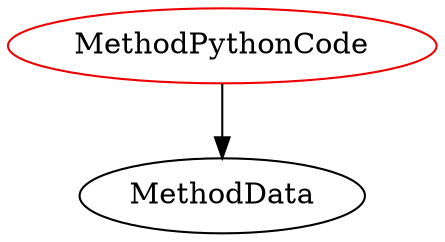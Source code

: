 digraph methodpythoncode{
MethodPythonCode -> MethodData;
MethodPythonCode	[shape=oval, color=red2, label="MethodPythonCode"];
}
